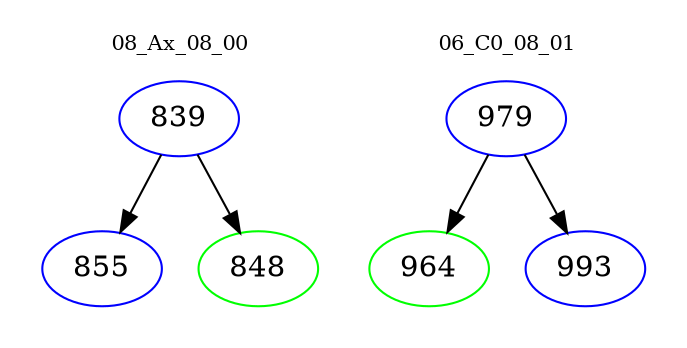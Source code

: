 digraph{
subgraph cluster_0 {
color = white
label = "08_Ax_08_00";
fontsize=10;
T0_839 [label="839", color="blue"]
T0_839 -> T0_855 [color="black"]
T0_855 [label="855", color="blue"]
T0_839 -> T0_848 [color="black"]
T0_848 [label="848", color="green"]
}
subgraph cluster_1 {
color = white
label = "06_C0_08_01";
fontsize=10;
T1_979 [label="979", color="blue"]
T1_979 -> T1_964 [color="black"]
T1_964 [label="964", color="green"]
T1_979 -> T1_993 [color="black"]
T1_993 [label="993", color="blue"]
}
}

